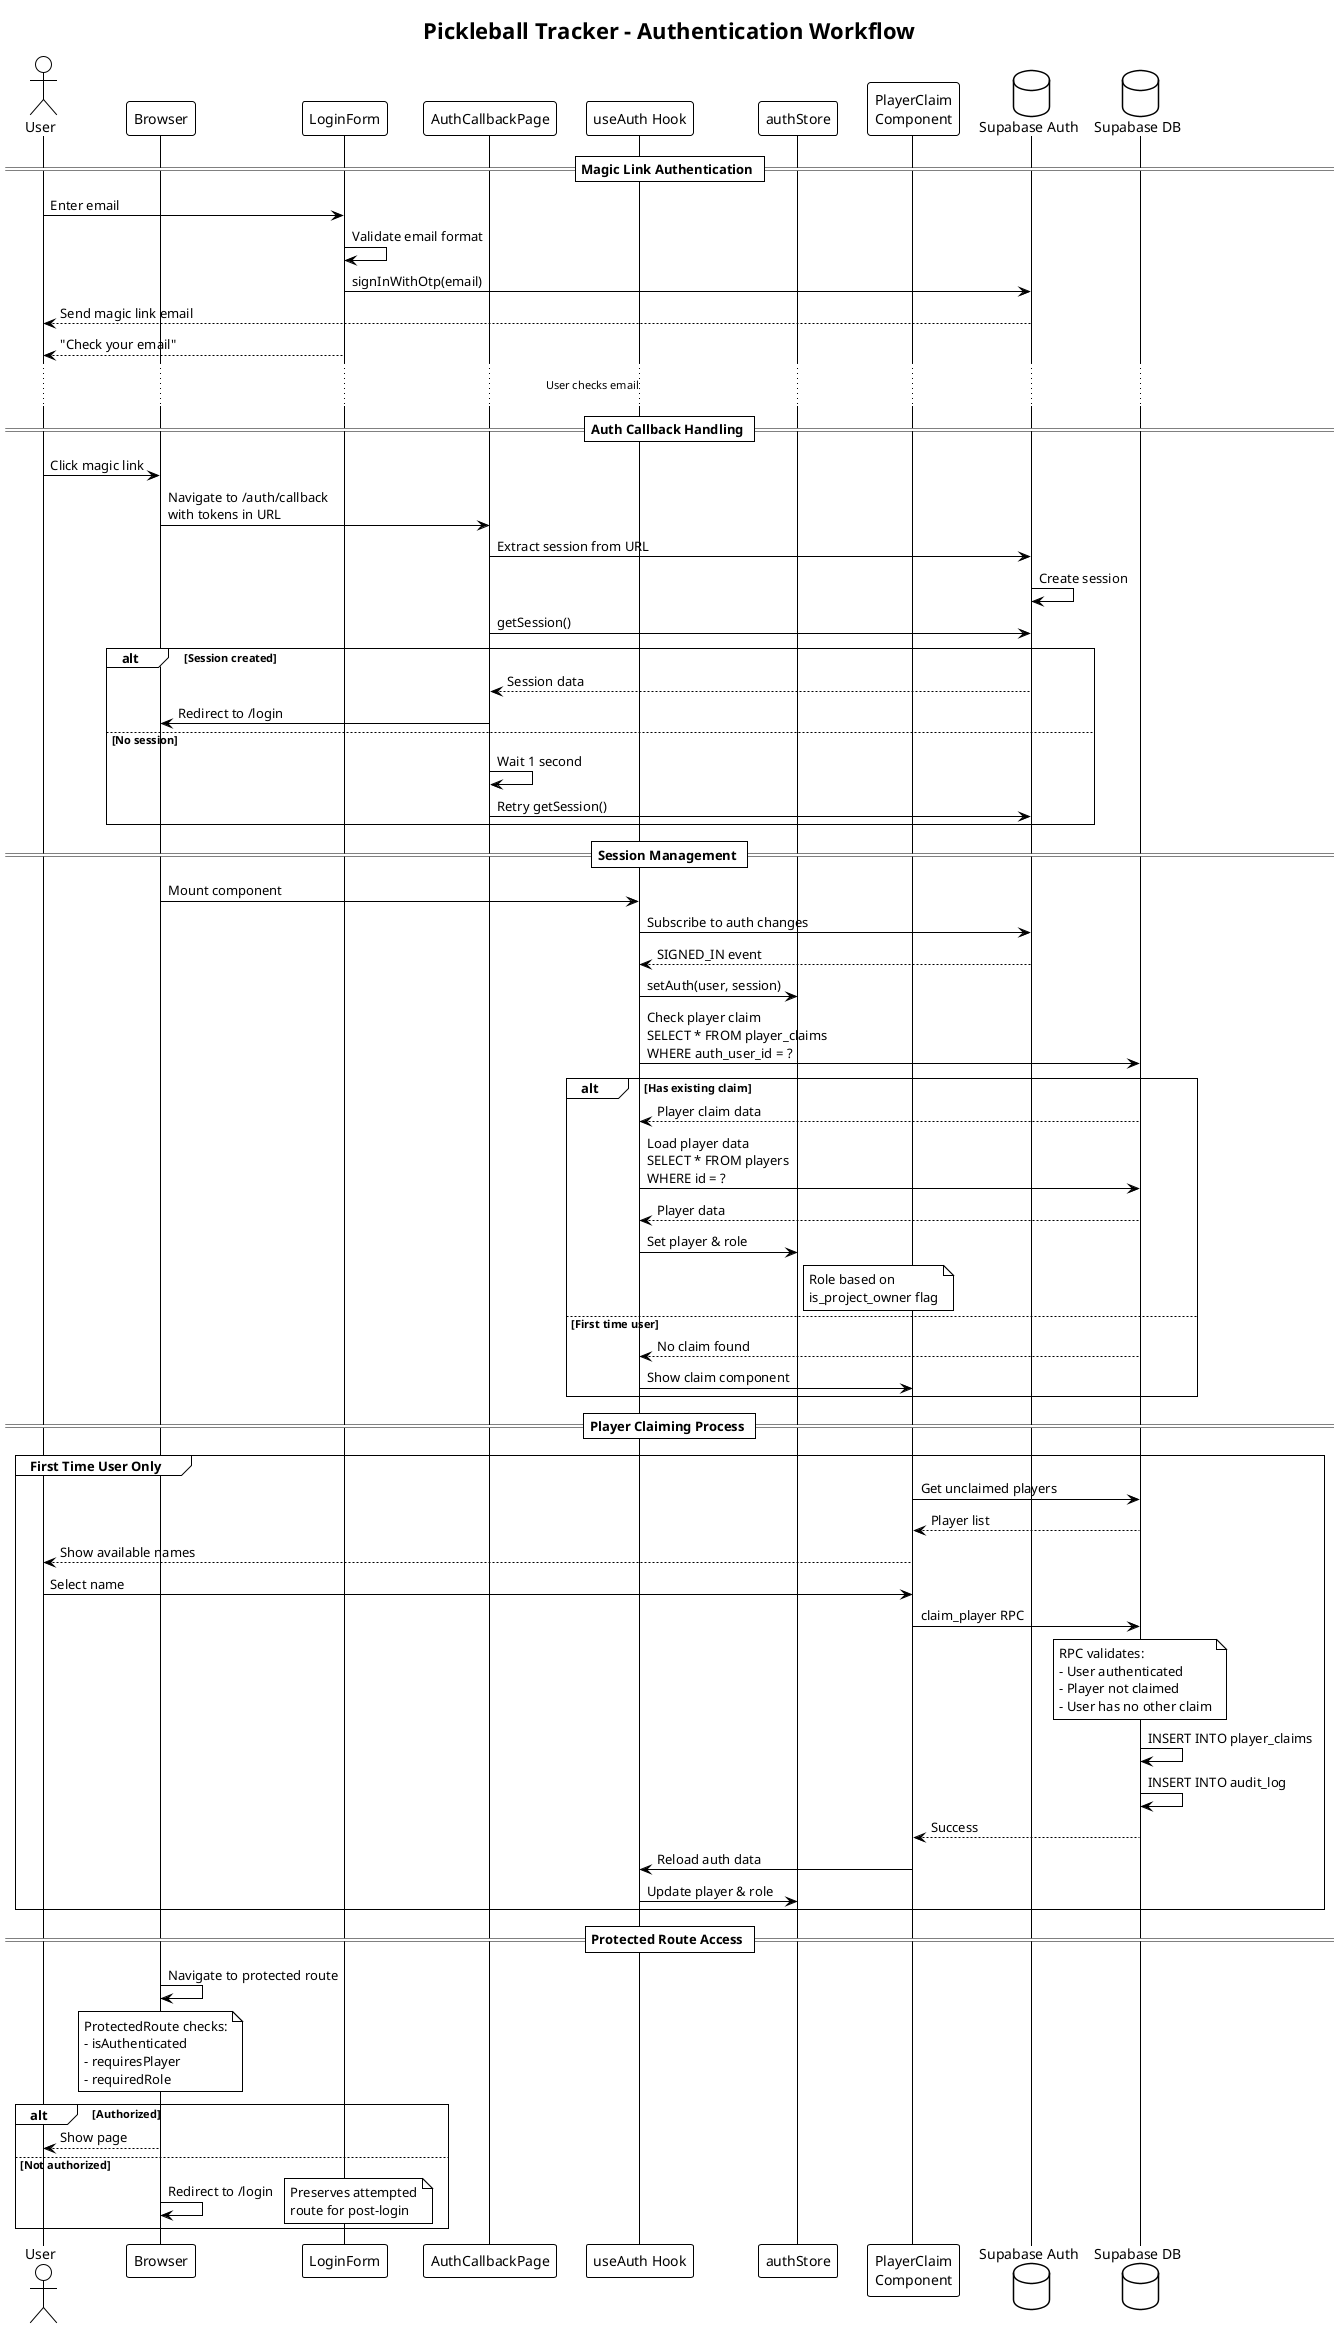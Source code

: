 @startuml Authentication Workflow
!theme plain

title Pickleball Tracker - Authentication Workflow

actor User
participant "Browser" as Browser
participant "LoginForm" as LoginForm
participant "AuthCallbackPage" as Callback
participant "useAuth Hook" as AuthHook
participant "authStore" as Store
participant "PlayerClaim\nComponent" as PlayerClaim
database "Supabase Auth" as SupaAuth
database "Supabase DB" as DB

== Magic Link Authentication ==
User -> LoginForm: Enter email
LoginForm -> LoginForm: Validate email format
LoginForm -> SupaAuth: signInWithOtp(email)
SupaAuth --> User: Send magic link email
LoginForm --> User: "Check your email"

... User checks email ...

== Auth Callback Handling ==
User -> Browser: Click magic link
Browser -> Callback: Navigate to /auth/callback\nwith tokens in URL
Callback -> SupaAuth: Extract session from URL
SupaAuth -> SupaAuth: Create session
Callback -> SupaAuth: getSession()
alt Session created
    SupaAuth --> Callback: Session data
    Callback -> Browser: Redirect to /login
else No session
    Callback -> Callback: Wait 1 second
    Callback -> SupaAuth: Retry getSession()
end

== Session Management ==
Browser -> AuthHook: Mount component
AuthHook -> SupaAuth: Subscribe to auth changes
SupaAuth --> AuthHook: SIGNED_IN event
AuthHook -> Store: setAuth(user, session)
AuthHook -> DB: Check player claim\nSELECT * FROM player_claims\nWHERE auth_user_id = ?

alt Has existing claim
    DB --> AuthHook: Player claim data
    AuthHook -> DB: Load player data\nSELECT * FROM players\nWHERE id = ?
    DB --> AuthHook: Player data
    AuthHook -> Store: Set player & role
    note right of Store: Role based on\nis_project_owner flag
else First time user
    DB --> AuthHook: No claim found
    AuthHook -> PlayerClaim: Show claim component
end

== Player Claiming Process ==
group First Time User Only
    PlayerClaim -> DB: Get unclaimed players
    DB --> PlayerClaim: Player list
    PlayerClaim --> User: Show available names
    User -> PlayerClaim: Select name
    PlayerClaim -> DB: claim_player RPC
    
    note over DB: RPC validates:\n- User authenticated\n- Player not claimed\n- User has no other claim
    
    DB -> DB: INSERT INTO player_claims
    DB -> DB: INSERT INTO audit_log
    DB --> PlayerClaim: Success
    PlayerClaim -> AuthHook: Reload auth data
    AuthHook -> Store: Update player & role
end

== Protected Route Access ==
Browser -> Browser: Navigate to protected route
note over Browser: ProtectedRoute checks:\n- isAuthenticated\n- requiresPlayer\n- requiredRole
alt Authorized
    Browser --> User: Show page
else Not authorized
    Browser -> Browser: Redirect to /login
    note right: Preserves attempted\nroute for post-login
end

@enduml